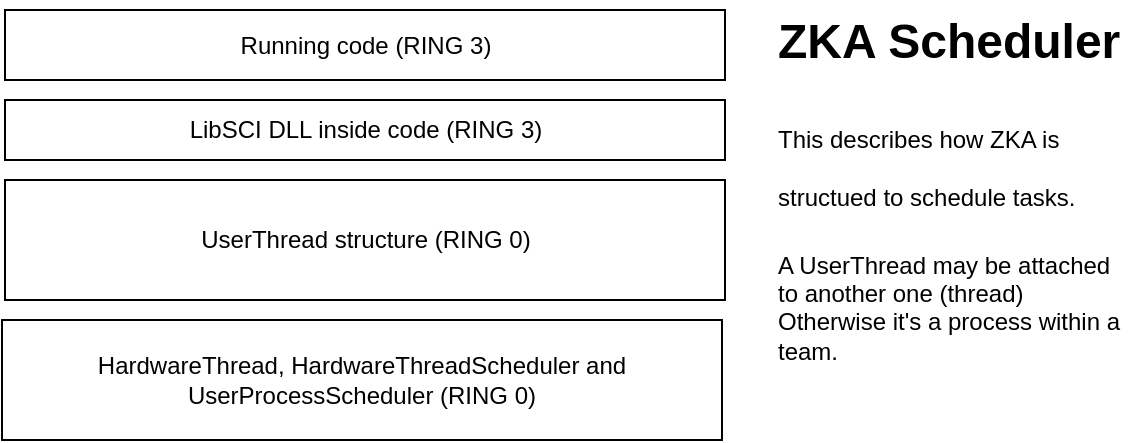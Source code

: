 <mxfile>
    <diagram name="Page-1" id="lDkK2i6CeL2VbSOVDvrP">
        <mxGraphModel dx="764" dy="289" grid="1" gridSize="10" guides="1" tooltips="1" connect="1" arrows="1" fold="1" page="1" pageScale="1" pageWidth="827" pageHeight="1169" math="0" shadow="0">
            <root>
                <mxCell id="0"/>
                <mxCell id="1" parent="0"/>
                <mxCell id="ifhO3zQZNW-sXvZMTmu8-2" value="LibSCI DLL inside code (RING 3)" style="rounded=0;whiteSpace=wrap;html=1;" parent="1" vertex="1">
                    <mxGeometry x="235.5" y="340" width="360" height="30" as="geometry"/>
                </mxCell>
                <mxCell id="ifhO3zQZNW-sXvZMTmu8-3" value="Running code (RING 3)" style="rounded=0;whiteSpace=wrap;html=1;" parent="1" vertex="1">
                    <mxGeometry x="235.5" y="295" width="360" height="35" as="geometry"/>
                </mxCell>
                <mxCell id="ifhO3zQZNW-sXvZMTmu8-8" value="&lt;h1 style=&quot;margin-top: 0px;&quot;&gt;&lt;span style=&quot;background-color: initial;&quot;&gt;ZKA Scheduler&lt;/span&gt;&lt;/h1&gt;&lt;h1 style=&quot;margin-top: 0px;&quot;&gt;&lt;span style=&quot;font-size: 12px; font-weight: 400; background-color: initial;&quot;&gt;This describes how ZKA is structued to schedule tasks.&lt;/span&gt;&lt;br&gt;&lt;/h1&gt;&lt;div&gt;A UserThread may be attached to another one (thread)&lt;/div&gt;&lt;div&gt;Otherwise it's a process within a team.&lt;/div&gt;" style="text;html=1;whiteSpace=wrap;overflow=hidden;rounded=0;" parent="1" vertex="1">
                    <mxGeometry x="620" y="290" width="180" height="200" as="geometry"/>
                </mxCell>
                <mxCell id="ifhO3zQZNW-sXvZMTmu8-13" value="UserThread structure (RING 0)" style="rounded=0;whiteSpace=wrap;html=1;" parent="1" vertex="1">
                    <mxGeometry x="235.5" y="380" width="360" height="60" as="geometry"/>
                </mxCell>
                <mxCell id="4" value="HardwareThread, HardwareThreadScheduler and UserProcessScheduler (RING 0)" style="rounded=0;whiteSpace=wrap;html=1;" vertex="1" parent="1">
                    <mxGeometry x="234" y="450" width="360" height="60" as="geometry"/>
                </mxCell>
            </root>
        </mxGraphModel>
    </diagram>
</mxfile>